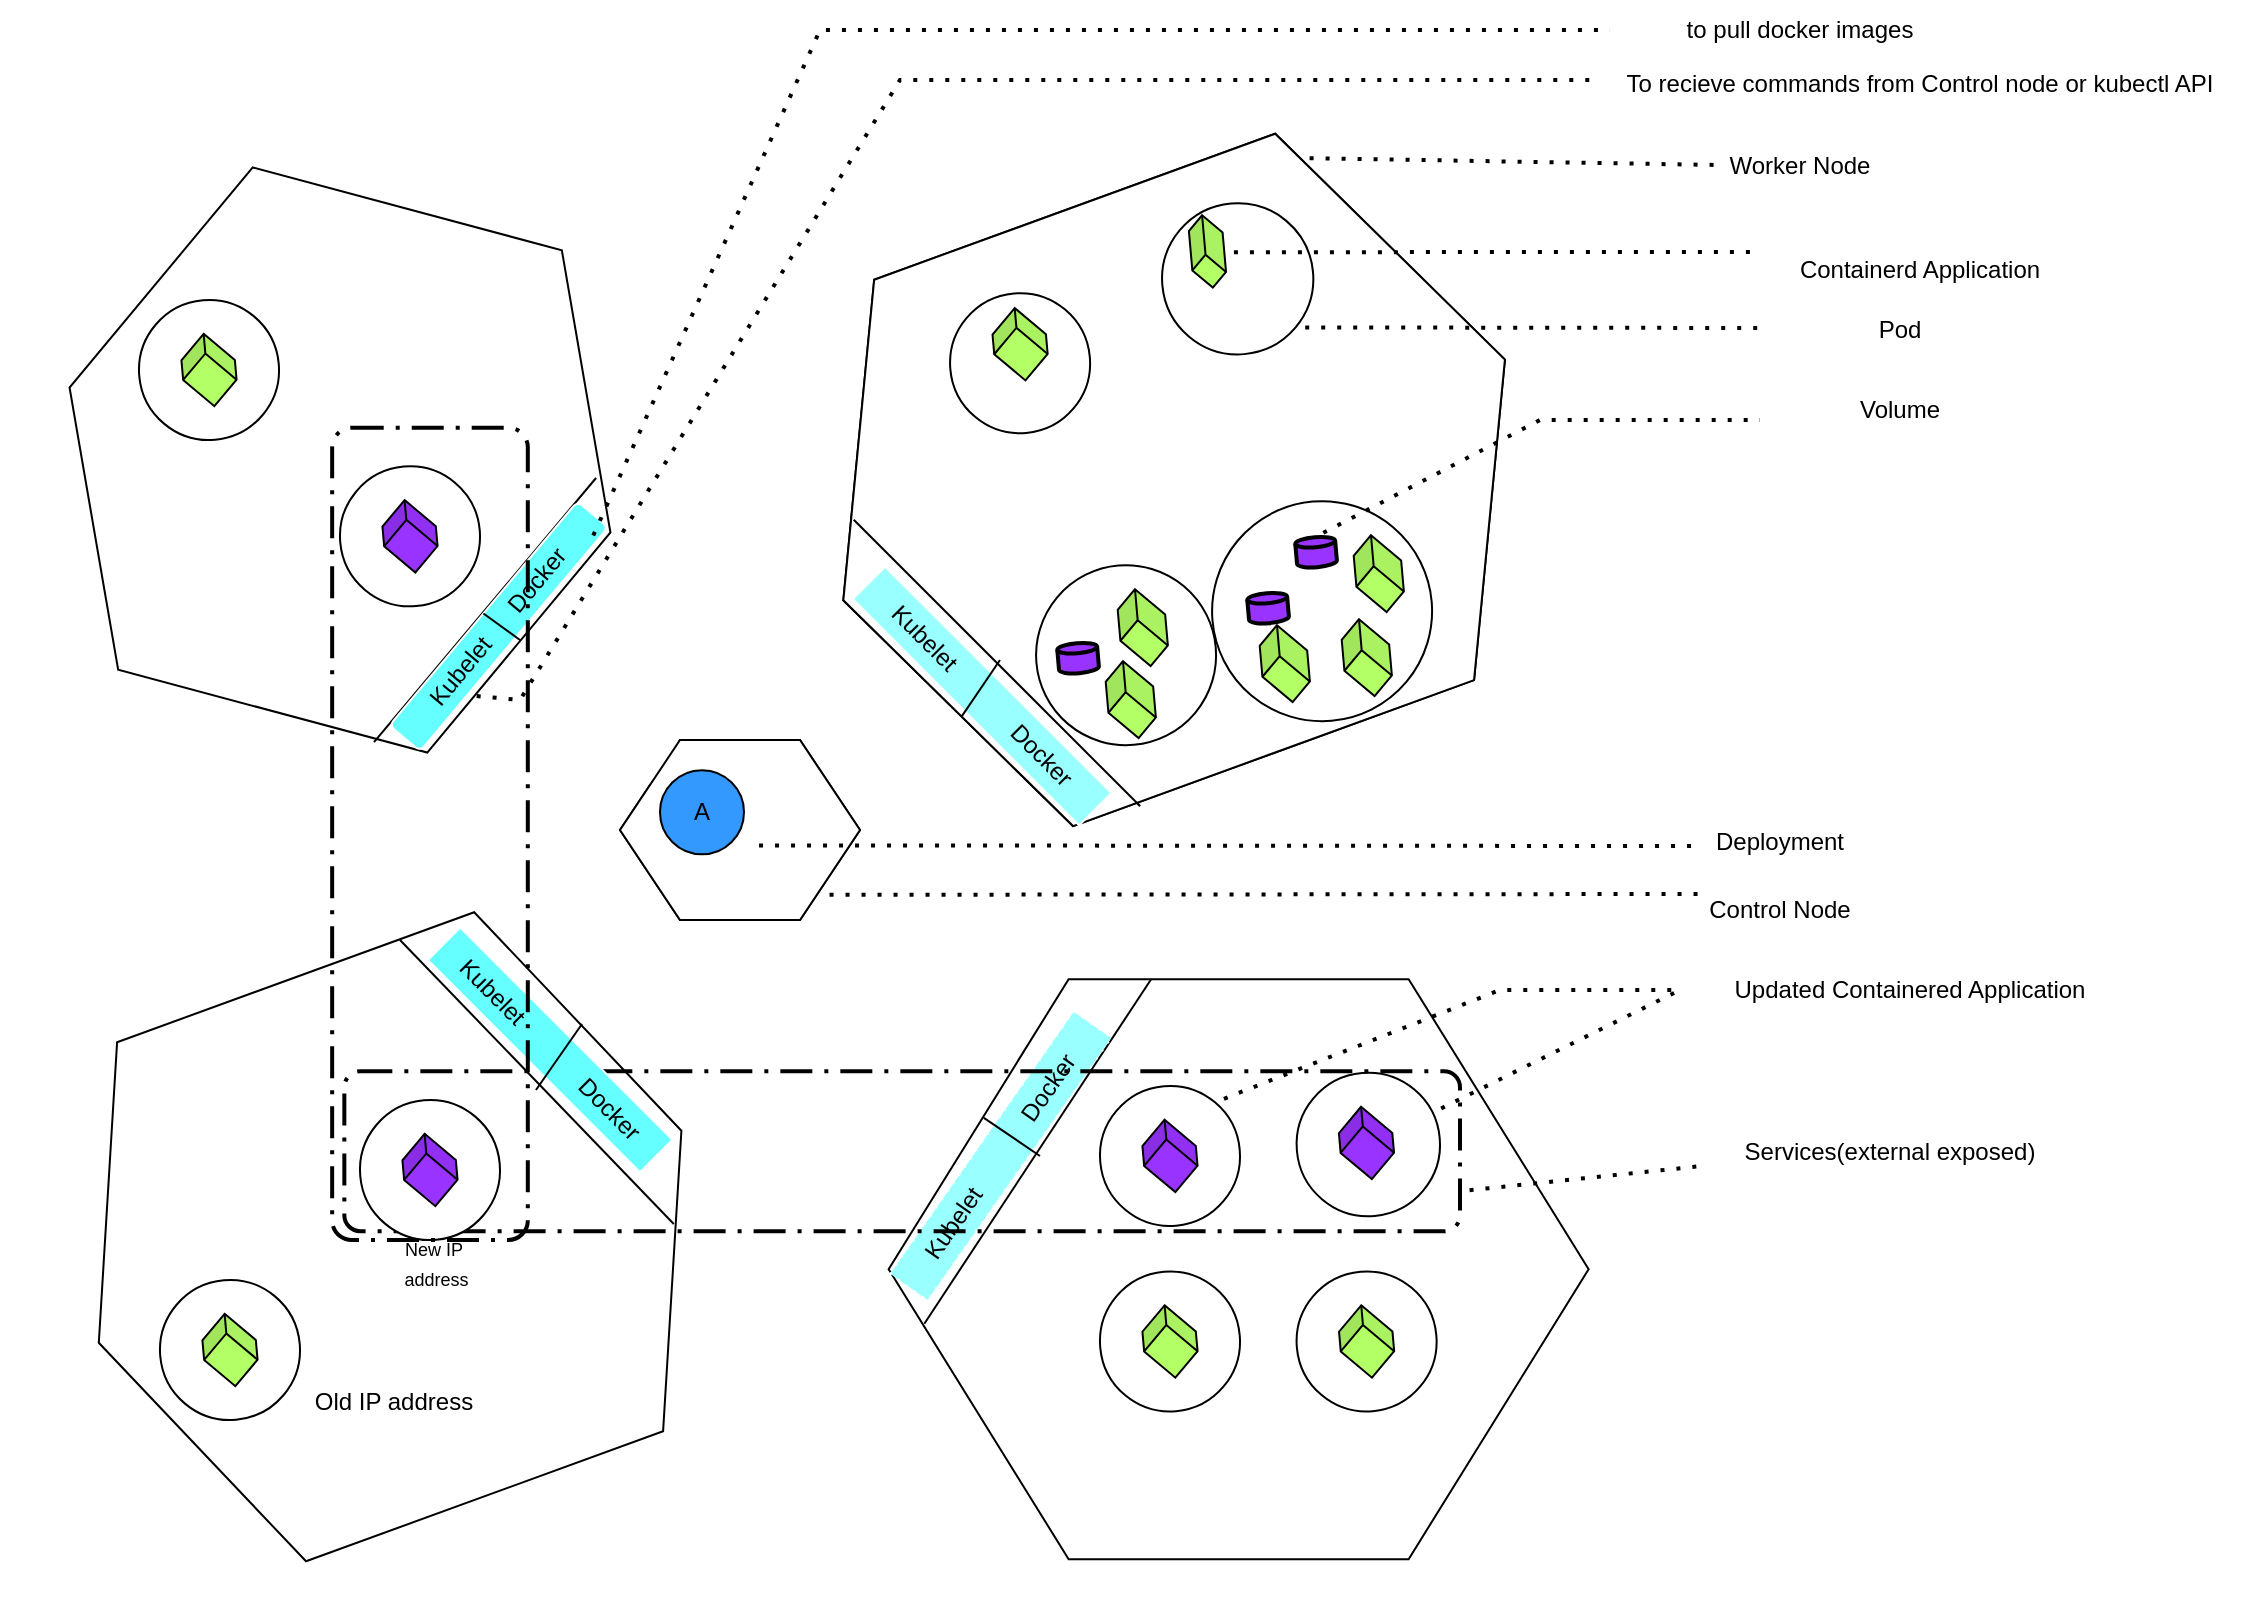 <mxfile version="16.5.1" type="device"><diagram id="cTzKIYt23PCMm0ZDzILH" name="Page-1"><mxGraphModel dx="1579" dy="5499" grid="0" gridSize="10" guides="1" tooltips="1" connect="1" arrows="1" fold="1" page="1" pageScale="1" pageWidth="3300" pageHeight="4681" math="0" shadow="0"><root><mxCell id="0"/><mxCell id="1" parent="0"/><mxCell id="e4mpo_zYFfr2i1W_mbDh-5" value="" style="shape=hexagon;perimeter=hexagonPerimeter2;whiteSpace=wrap;html=1;fixedSize=1;size=30;rotation=0;" parent="1" vertex="1"><mxGeometry x="320" y="310" width="120" height="90" as="geometry"/></mxCell><mxCell id="e4mpo_zYFfr2i1W_mbDh-35" value="" style="group;rotation=-5;" parent="1" vertex="1" connectable="0"><mxGeometry x="389.046" y="-6.403" width="415.28" height="399.003" as="geometry"/></mxCell><mxCell id="e4mpo_zYFfr2i1W_mbDh-2" value="" style="shape=hexagon;perimeter=hexagonPerimeter2;whiteSpace=wrap;html=1;fixedSize=1;size=69.33;rotation=-20;collapsible=1;container=1;" parent="e4mpo_zYFfr2i1W_mbDh-35" vertex="1"><mxGeometry x="32" y="41" width="352.03" height="290.72" as="geometry"><mxRectangle x="393.37" y="77.557" width="50" height="40" as="alternateBounds"/></mxGeometry></mxCell><mxCell id="e4mpo_zYFfr2i1W_mbDh-61" value="D" style="ellipse;whiteSpace=wrap;html=1;aspect=fixed;" parent="e4mpo_zYFfr2i1W_mbDh-35" vertex="1"><mxGeometry x="-10" y="357" width="42" height="42" as="geometry"/></mxCell><mxCell id="e4mpo_zYFfr2i1W_mbDh-106" value="" style="group" parent="e4mpo_zYFfr2i1W_mbDh-35" vertex="1" connectable="0"><mxGeometry x="47.354" y="44.849" width="294.231" height="314.235" as="geometry"/></mxCell><mxCell id="e4mpo_zYFfr2i1W_mbDh-7" value="" style="ellipse;whiteSpace=wrap;html=1;aspect=fixed;rotation=-5;" parent="e4mpo_zYFfr2i1W_mbDh-106" vertex="1"><mxGeometry x="48.646" y="48.151" width="70" height="70" as="geometry"/></mxCell><mxCell id="e4mpo_zYFfr2i1W_mbDh-10" value="" style="ellipse;whiteSpace=wrap;html=1;aspect=fixed;rotation=-5;" parent="e4mpo_zYFfr2i1W_mbDh-106" vertex="1"><mxGeometry x="154.646" y="3.151" width="75.61" height="75.61" as="geometry"/></mxCell><mxCell id="e4mpo_zYFfr2i1W_mbDh-11" value="" style="ellipse;whiteSpace=wrap;html=1;aspect=fixed;rotation=-5;" parent="e4mpo_zYFfr2i1W_mbDh-106" vertex="1"><mxGeometry x="179.646" y="152.151" width="110" height="110" as="geometry"/></mxCell><mxCell id="e4mpo_zYFfr2i1W_mbDh-12" value="" style="ellipse;whiteSpace=wrap;html=1;aspect=fixed;rotation=-5;" parent="e4mpo_zYFfr2i1W_mbDh-106" vertex="1"><mxGeometry x="91.646" y="184.151" width="90" height="90" as="geometry"/></mxCell><mxCell id="e4mpo_zYFfr2i1W_mbDh-17" value="" style="strokeWidth=2;html=1;shape=mxgraph.flowchart.database;whiteSpace=wrap;rotation=-5;" parent="e4mpo_zYFfr2i1W_mbDh-106" vertex="1"><mxGeometry x="102.646" y="223.151" width="20" height="15" as="geometry"/></mxCell><mxCell id="e4mpo_zYFfr2i1W_mbDh-18" value="" style="strokeWidth=2;html=1;shape=mxgraph.flowchart.database;whiteSpace=wrap;rotation=-5;" parent="e4mpo_zYFfr2i1W_mbDh-106" vertex="1"><mxGeometry x="197.646" y="198.151" width="20" height="15" as="geometry"/></mxCell><mxCell id="e4mpo_zYFfr2i1W_mbDh-20" value="" style="shape=cube;whiteSpace=wrap;html=1;boundedLbl=1;backgroundOutline=1;darkOpacity=0.05;darkOpacity2=0.1;size=11;rotation=40;" parent="e4mpo_zYFfr2i1W_mbDh-106" vertex="1"><mxGeometry x="241.646" y="218.151" width="30.7" height="24.43" as="geometry"/></mxCell><mxCell id="e4mpo_zYFfr2i1W_mbDh-21" value="" style="shape=cube;whiteSpace=wrap;html=1;boundedLbl=1;backgroundOutline=1;darkOpacity=0.05;darkOpacity2=0.1;size=11;rotation=40;" parent="e4mpo_zYFfr2i1W_mbDh-106" vertex="1"><mxGeometry x="129.646" y="203.151" width="30.7" height="24.43" as="geometry"/></mxCell><mxCell id="e4mpo_zYFfr2i1W_mbDh-22" value="" style="shape=cube;whiteSpace=wrap;html=1;boundedLbl=1;backgroundOutline=1;darkOpacity=0.05;darkOpacity2=0.1;size=11;rotation=40;" parent="e4mpo_zYFfr2i1W_mbDh-106" vertex="1"><mxGeometry x="247.646" y="176.151" width="30.7" height="24.43" as="geometry"/></mxCell><mxCell id="e4mpo_zYFfr2i1W_mbDh-24" value="" style="shape=cube;whiteSpace=wrap;html=1;boundedLbl=1;backgroundOutline=1;darkOpacity=0.05;darkOpacity2=0.1;size=11;rotation=40;" parent="e4mpo_zYFfr2i1W_mbDh-106" vertex="1"><mxGeometry x="200.646" y="221.151" width="30.7" height="24.43" as="geometry"/></mxCell><mxCell id="e4mpo_zYFfr2i1W_mbDh-25" value="" style="strokeWidth=2;html=1;shape=mxgraph.flowchart.database;whiteSpace=wrap;rotation=-5;" parent="e4mpo_zYFfr2i1W_mbDh-106" vertex="1"><mxGeometry x="221.646" y="170.151" width="20" height="15" as="geometry"/></mxCell><mxCell id="e4mpo_zYFfr2i1W_mbDh-26" value="" style="shape=cube;whiteSpace=wrap;html=1;boundedLbl=1;backgroundOutline=1;darkOpacity=0.05;darkOpacity2=0.1;size=11;rotation=40;" parent="e4mpo_zYFfr2i1W_mbDh-106" vertex="1"><mxGeometry x="123.646" y="239.151" width="30.7" height="24.43" as="geometry"/></mxCell><mxCell id="e4mpo_zYFfr2i1W_mbDh-27" value="" style="shape=cube;whiteSpace=wrap;html=1;boundedLbl=1;backgroundOutline=1;darkOpacity=0.05;darkOpacity2=0.1;size=14;rotation=40;" parent="e4mpo_zYFfr2i1W_mbDh-106" vertex="1"><mxGeometry x="163.646" y="15.151" width="27.38" height="24.26" as="geometry"/></mxCell><mxCell id="e4mpo_zYFfr2i1W_mbDh-29" value="" style="endArrow=none;html=1;rounded=0;entryX=0.053;entryY=0.376;entryDx=0;entryDy=0;entryPerimeter=0;" parent="e4mpo_zYFfr2i1W_mbDh-106" target="e4mpo_zYFfr2i1W_mbDh-2" edge="1"><mxGeometry width="50" height="50" relative="1" as="geometry"><mxPoint x="143.601" y="304.554" as="sourcePoint"/><mxPoint x="-4.354" y="176.151" as="targetPoint"/></mxGeometry></mxCell><mxCell id="e4mpo_zYFfr2i1W_mbDh-59" value="" style="shape=cube;whiteSpace=wrap;html=1;boundedLbl=1;backgroundOutline=1;darkOpacity=0.05;darkOpacity2=0.1;size=7;rotation=40;" parent="e4mpo_zYFfr2i1W_mbDh-106" vertex="1"><mxGeometry x="69.956" y="61.551" width="27.38" height="24.26" as="geometry"/></mxCell><mxCell id="e4mpo_zYFfr2i1W_mbDh-98" value="Kubelet&amp;nbsp; &amp;nbsp; &amp;nbsp; &amp;nbsp; &amp;nbsp; &amp;nbsp; &amp;nbsp;Docker" style="rounded=1;whiteSpace=wrap;html=1;rotation=45;arcSize=0;strokeColor=#FBFFFA;fillColor=#99FFFF;" parent="e4mpo_zYFfr2i1W_mbDh-106" vertex="1"><mxGeometry x="-15.349" y="238.154" width="160" height="22.86" as="geometry"/></mxCell><mxCell id="e4mpo_zYFfr2i1W_mbDh-101" value="" style="endArrow=none;html=1;rounded=0;exitX=0.102;exitY=0.757;exitDx=0;exitDy=0;exitPerimeter=0;" parent="e4mpo_zYFfr2i1W_mbDh-106" source="e4mpo_zYFfr2i1W_mbDh-2" edge="1"><mxGeometry width="50" height="50" relative="1" as="geometry"><mxPoint x="103.601" y="421.554" as="sourcePoint"/><mxPoint x="73.601" y="231.554" as="targetPoint"/></mxGeometry></mxCell><mxCell id="e4mpo_zYFfr2i1W_mbDh-57" value="A" style="ellipse;whiteSpace=wrap;html=1;aspect=fixed;" parent="1" vertex="1"><mxGeometry x="339.996" y="325.117" width="42" height="42" as="geometry"/></mxCell><mxCell id="e4mpo_zYFfr2i1W_mbDh-118" value="" style="group" parent="1" vertex="1" connectable="0"><mxGeometry x="454.32" y="429.6" width="350.0" height="290" as="geometry"/></mxCell><mxCell id="e4mpo_zYFfr2i1W_mbDh-1" value="" style="shape=hexagon;perimeter=hexagonPerimeter2;whiteSpace=wrap;html=1;fixedSize=1;size=90;rotation=0;" parent="e4mpo_zYFfr2i1W_mbDh-118" vertex="1"><mxGeometry width="350" height="290" as="geometry"/></mxCell><mxCell id="e4mpo_zYFfr2i1W_mbDh-71" value="" style="endArrow=none;html=1;rounded=0;exitX=0.051;exitY=0.594;exitDx=0;exitDy=0;exitPerimeter=0;entryX=0.375;entryY=0;entryDx=0;entryDy=0;" parent="e4mpo_zYFfr2i1W_mbDh-118" source="e4mpo_zYFfr2i1W_mbDh-1" target="e4mpo_zYFfr2i1W_mbDh-1" edge="1"><mxGeometry width="50" height="50" relative="1" as="geometry"><mxPoint x="75.68" y="110.4" as="sourcePoint"/><mxPoint x="125.68" y="60.4" as="targetPoint"/></mxGeometry></mxCell><mxCell id="e4mpo_zYFfr2i1W_mbDh-78" value="" style="ellipse;whiteSpace=wrap;html=1;aspect=fixed;rotation=-5;" parent="e4mpo_zYFfr2i1W_mbDh-118" vertex="1"><mxGeometry x="203.986" y="146.137" width="70" height="70" as="geometry"/></mxCell><mxCell id="e4mpo_zYFfr2i1W_mbDh-79" value="" style="shape=cube;whiteSpace=wrap;html=1;boundedLbl=1;backgroundOutline=1;darkOpacity=0.05;darkOpacity2=0.1;size=7;rotation=40;fillColor=#B3FF66;" parent="e4mpo_zYFfr2i1W_mbDh-118" vertex="1"><mxGeometry x="225.296" y="169.007" width="27.38" height="24.26" as="geometry"/></mxCell><mxCell id="e4mpo_zYFfr2i1W_mbDh-80" value="" style="ellipse;whiteSpace=wrap;html=1;aspect=fixed;rotation=-5;" parent="e4mpo_zYFfr2i1W_mbDh-118" vertex="1"><mxGeometry x="105.676" y="146.137" width="70" height="70" as="geometry"/></mxCell><mxCell id="e4mpo_zYFfr2i1W_mbDh-81" value="" style="shape=cube;whiteSpace=wrap;html=1;boundedLbl=1;backgroundOutline=1;darkOpacity=0.05;darkOpacity2=0.1;size=7;rotation=40;fillColor=#B3FF66;" parent="e4mpo_zYFfr2i1W_mbDh-118" vertex="1"><mxGeometry x="126.986" y="169.007" width="27.38" height="24.26" as="geometry"/></mxCell><mxCell id="e4mpo_zYFfr2i1W_mbDh-82" value="Kubelet&amp;nbsp; &amp;nbsp; &amp;nbsp; &amp;nbsp; &amp;nbsp; &amp;nbsp; &amp;nbsp;Docker" style="rounded=1;whiteSpace=wrap;html=1;rotation=-55;arcSize=0;dashed=1;dashPattern=1 4;fillColor=#99FFFF;strokeColor=#F2FFF9;" parent="e4mpo_zYFfr2i1W_mbDh-118" vertex="1"><mxGeometry x="-23.97" y="76.93" width="160" height="22.86" as="geometry"/></mxCell><mxCell id="e4mpo_zYFfr2i1W_mbDh-83" value="" style="endArrow=none;html=1;rounded=0;entryX=0.136;entryY=0.239;entryDx=0;entryDy=0;entryPerimeter=0;" parent="e4mpo_zYFfr2i1W_mbDh-118" target="e4mpo_zYFfr2i1W_mbDh-1" edge="1"><mxGeometry width="50" height="50" relative="1" as="geometry"><mxPoint x="75.68" y="88.4" as="sourcePoint"/><mxPoint x="135.68" y="-19.6" as="targetPoint"/></mxGeometry></mxCell><mxCell id="e4mpo_zYFfr2i1W_mbDh-107" value="" style="ellipse;whiteSpace=wrap;html=1;aspect=fixed;rotation=-5;" parent="e4mpo_zYFfr2i1W_mbDh-118" vertex="1"><mxGeometry x="203.99" y="46.8" width="71.69" height="71.69" as="geometry"/></mxCell><mxCell id="e4mpo_zYFfr2i1W_mbDh-108" value="" style="shape=cube;whiteSpace=wrap;html=1;boundedLbl=1;backgroundOutline=1;darkOpacity=0.05;darkOpacity2=0.1;size=7;rotation=40;fillColor=#9933FF;" parent="e4mpo_zYFfr2i1W_mbDh-118" vertex="1"><mxGeometry x="225.226" y="69.747" width="27.38" height="24.26" as="geometry"/></mxCell><mxCell id="e4mpo_zYFfr2i1W_mbDh-109" value="" style="ellipse;whiteSpace=wrap;html=1;aspect=fixed;rotation=-5;" parent="e4mpo_zYFfr2i1W_mbDh-118" vertex="1"><mxGeometry x="105.68" y="53.36" width="70" height="70" as="geometry"/></mxCell><mxCell id="e4mpo_zYFfr2i1W_mbDh-110" value="" style="shape=cube;whiteSpace=wrap;html=1;boundedLbl=1;backgroundOutline=1;darkOpacity=0.05;darkOpacity2=0.1;size=7;rotation=40;fillColor=#9933FF;" parent="e4mpo_zYFfr2i1W_mbDh-118" vertex="1"><mxGeometry x="126.986" y="76.227" width="27.38" height="24.26" as="geometry"/></mxCell><mxCell id="e4mpo_zYFfr2i1W_mbDh-121" value="" style="group;fillColor=default;" parent="1" vertex="1" connectable="0"><mxGeometry x="11.124" y="8.195" width="337.752" height="323.61" as="geometry"/></mxCell><mxCell id="e4mpo_zYFfr2i1W_mbDh-3" value="" style="shape=hexagon;perimeter=hexagonPerimeter2;whiteSpace=wrap;html=1;fixedSize=1;size=60;rotation=15;" parent="e4mpo_zYFfr2i1W_mbDh-121" vertex="1"><mxGeometry x="28.876" y="31.805" width="280" height="260" as="geometry"/></mxCell><mxCell id="e4mpo_zYFfr2i1W_mbDh-31" value="" style="endArrow=none;html=1;rounded=0;entryX=0.95;entryY=0.406;entryDx=0;entryDy=0;entryPerimeter=0;exitX=0.689;exitY=1.007;exitDx=0;exitDy=0;exitPerimeter=0;" parent="e4mpo_zYFfr2i1W_mbDh-121" source="e4mpo_zYFfr2i1W_mbDh-3" target="e4mpo_zYFfr2i1W_mbDh-3" edge="1"><mxGeometry width="50" height="50" relative="1" as="geometry"><mxPoint x="336.906" y="301.805" as="sourcePoint"/><mxPoint x="228.872" y="163.699" as="targetPoint"/></mxGeometry></mxCell><mxCell id="e4mpo_zYFfr2i1W_mbDh-58" value="" style="ellipse;whiteSpace=wrap;html=1;aspect=fixed;rotation=-5;" parent="e4mpo_zYFfr2i1W_mbDh-121" vertex="1"><mxGeometry x="68.382" y="81.802" width="70" height="70" as="geometry"/></mxCell><mxCell id="e4mpo_zYFfr2i1W_mbDh-13" value="" style="shape=cube;whiteSpace=wrap;html=1;boundedLbl=1;backgroundOutline=1;darkOpacity=0.05;darkOpacity2=0.1;size=7;rotation=40;fillColor=#B3FF66;" parent="e4mpo_zYFfr2i1W_mbDh-121" vertex="1"><mxGeometry x="89.692" y="104.672" width="27.38" height="24.26" as="geometry"/></mxCell><mxCell id="e4mpo_zYFfr2i1W_mbDh-94" value="Kubelet&amp;nbsp; &amp;nbsp;&amp;nbsp; &amp;nbsp;Docker" style="rounded=1;whiteSpace=wrap;html=1;rotation=-50;strokeColor=#FEFFFC;fillColor=#66FFFF;" parent="e4mpo_zYFfr2i1W_mbDh-121" vertex="1"><mxGeometry x="175.166" y="234.955" width="146.18" height="20" as="geometry"/></mxCell><mxCell id="e4mpo_zYFfr2i1W_mbDh-95" value="" style="endArrow=none;html=1;rounded=0;exitX=0.5;exitY=0;exitDx=0;exitDy=0;" parent="e4mpo_zYFfr2i1W_mbDh-121" source="e4mpo_zYFfr2i1W_mbDh-94" edge="1"><mxGeometry width="50" height="50" relative="1" as="geometry"><mxPoint x="288.876" y="-8.195" as="sourcePoint"/><mxPoint x="258.876" y="251.805" as="targetPoint"/></mxGeometry></mxCell><mxCell id="e4mpo_zYFfr2i1W_mbDh-116" value="" style="ellipse;whiteSpace=wrap;html=1;aspect=fixed;rotation=-5;" parent="e4mpo_zYFfr2i1W_mbDh-121" vertex="1"><mxGeometry x="168.872" y="164.952" width="70" height="70" as="geometry"/></mxCell><mxCell id="e4mpo_zYFfr2i1W_mbDh-117" value="" style="shape=cube;whiteSpace=wrap;html=1;boundedLbl=1;backgroundOutline=1;darkOpacity=0.05;darkOpacity2=0.1;size=7;rotation=40;fillColor=#9933FF;" parent="e4mpo_zYFfr2i1W_mbDh-121" vertex="1"><mxGeometry x="190.182" y="187.822" width="27.38" height="24.26" as="geometry"/></mxCell><mxCell id="e4mpo_zYFfr2i1W_mbDh-120" value="" style="group" parent="1" vertex="1" connectable="0"><mxGeometry x="12.168" y="375.605" width="727.832" height="365.551" as="geometry"/></mxCell><mxCell id="e4mpo_zYFfr2i1W_mbDh-4" value="" style="shape=hexagon;perimeter=hexagonPerimeter2;whiteSpace=wrap;html=1;fixedSize=1;size=60;rotation=-20;" parent="e4mpo_zYFfr2i1W_mbDh-120" vertex="1"><mxGeometry x="37.882" y="44.685" width="310" height="276.18" as="geometry"/></mxCell><mxCell id="e4mpo_zYFfr2i1W_mbDh-170" value="" style="rounded=1;arcSize=10;dashed=1;fillColor=none;gradientColor=none;dashPattern=8 3 1 3;strokeWidth=2;" parent="e4mpo_zYFfr2i1W_mbDh-120" vertex="1"><mxGeometry x="170" y="100" width="557.83" height="80" as="geometry"/></mxCell><mxCell id="e4mpo_zYFfr2i1W_mbDh-119" value="" style="group" parent="e4mpo_zYFfr2i1W_mbDh-120" vertex="1" connectable="0"><mxGeometry x="54.96" y="28.25" width="279.037" height="221.929" as="geometry"/></mxCell><mxCell id="e4mpo_zYFfr2i1W_mbDh-30" value="" style="endArrow=none;html=1;rounded=0;exitX=0.937;exitY=0.654;exitDx=0;exitDy=0;exitPerimeter=0;startArrow=none;" parent="e4mpo_zYFfr2i1W_mbDh-119" source="e4mpo_zYFfr2i1W_mbDh-4" edge="1"><mxGeometry width="50" height="50" relative="1" as="geometry"><mxPoint x="262.872" y="146.145" as="sourcePoint"/><mxPoint x="142.872" y="6.145" as="targetPoint"/></mxGeometry></mxCell><mxCell id="e4mpo_zYFfr2i1W_mbDh-76" value="" style="ellipse;whiteSpace=wrap;html=1;aspect=fixed;rotation=-5;" parent="e4mpo_zYFfr2i1W_mbDh-119" vertex="1"><mxGeometry x="22.867" y="176.142" width="70" height="70" as="geometry"/></mxCell><mxCell id="e4mpo_zYFfr2i1W_mbDh-77" value="" style="shape=cube;whiteSpace=wrap;html=1;boundedLbl=1;backgroundOutline=1;darkOpacity=0.05;darkOpacity2=0.1;size=7;rotation=40;fillColor=#B3FF66;" parent="e4mpo_zYFfr2i1W_mbDh-119" vertex="1"><mxGeometry x="44.177" y="199.012" width="27.38" height="24.26" as="geometry"/></mxCell><mxCell id="e4mpo_zYFfr2i1W_mbDh-99" value="Kubelet&amp;nbsp; &amp;nbsp; &amp;nbsp; &amp;nbsp; &amp;nbsp; &amp;nbsp; &amp;nbsp;Docker" style="rounded=1;whiteSpace=wrap;html=1;rotation=45;arcSize=0;strokeColor=#F5FFFE;fillColor=#66FFFF;" parent="e4mpo_zYFfr2i1W_mbDh-119" vertex="1"><mxGeometry x="142.922" y="49.685" width="150" height="22.86" as="geometry"/></mxCell><mxCell id="e4mpo_zYFfr2i1W_mbDh-105" value="" style="endArrow=none;html=1;rounded=0;entryX=0.514;entryY=-0.395;entryDx=0;entryDy=0;entryPerimeter=0;exitX=0.561;exitY=1.338;exitDx=0;exitDy=0;exitPerimeter=0;" parent="e4mpo_zYFfr2i1W_mbDh-119" source="e4mpo_zYFfr2i1W_mbDh-99" target="e4mpo_zYFfr2i1W_mbDh-99" edge="1"><mxGeometry width="50" height="50" relative="1" as="geometry"><mxPoint x="202.872" y="66.145" as="sourcePoint"/><mxPoint x="222.872" y="46.145" as="targetPoint"/></mxGeometry></mxCell><mxCell id="e4mpo_zYFfr2i1W_mbDh-114" value="" style="ellipse;whiteSpace=wrap;html=1;aspect=fixed;rotation=-5;" parent="e4mpo_zYFfr2i1W_mbDh-119" vertex="1"><mxGeometry x="122.867" y="86.142" width="70" height="70" as="geometry"/></mxCell><mxCell id="e4mpo_zYFfr2i1W_mbDh-115" value="" style="shape=cube;whiteSpace=wrap;html=1;boundedLbl=1;backgroundOutline=1;darkOpacity=0.05;darkOpacity2=0.1;size=7;rotation=40;fillColor=#9933FF;" parent="e4mpo_zYFfr2i1W_mbDh-119" vertex="1"><mxGeometry x="144.177" y="109.012" width="27.38" height="24.26" as="geometry"/></mxCell><mxCell id="e4mpo_zYFfr2i1W_mbDh-171" value="" style="rounded=1;arcSize=10;dashed=1;fillColor=none;gradientColor=none;dashPattern=8 3 1 3;strokeWidth=2;" parent="e4mpo_zYFfr2i1W_mbDh-119" vertex="1"><mxGeometry x="108.95" y="-250" width="97.83" height="406.15" as="geometry"/></mxCell><mxCell id="RgOTiw9MIajOV4VTnxNA-5" value="Old IP address" style="text;html=1;strokeColor=none;fillColor=none;align=center;verticalAlign=middle;whiteSpace=wrap;rounded=0;" vertex="1" parent="e4mpo_zYFfr2i1W_mbDh-120"><mxGeometry x="144.482" y="250.175" width="100" height="30" as="geometry"/></mxCell><mxCell id="RgOTiw9MIajOV4VTnxNA-4" value="&lt;font style=&quot;font-size: 9px&quot;&gt;New IP&lt;br&gt;&amp;nbsp;address&lt;/font&gt;" style="text;html=1;strokeColor=none;fillColor=none;align=center;verticalAlign=middle;whiteSpace=wrap;rounded=0;" vertex="1" parent="e4mpo_zYFfr2i1W_mbDh-120"><mxGeometry x="184.482" y="179.995" width="60" height="30" as="geometry"/></mxCell><mxCell id="e4mpo_zYFfr2i1W_mbDh-124" value="" style="group;rotation=-5;" parent="1" vertex="1" connectable="0"><mxGeometry x="389.046" y="-6.403" width="415.28" height="399.003" as="geometry"/></mxCell><mxCell id="e4mpo_zYFfr2i1W_mbDh-125" value="" style="shape=hexagon;perimeter=hexagonPerimeter2;whiteSpace=wrap;html=1;fixedSize=1;size=69.33;rotation=-20;collapsible=1;container=1;" parent="e4mpo_zYFfr2i1W_mbDh-124" vertex="1"><mxGeometry x="32" y="41" width="352.03" height="290.72" as="geometry"><mxRectangle x="393.37" y="77.557" width="50" height="40" as="alternateBounds"/></mxGeometry></mxCell><mxCell id="e4mpo_zYFfr2i1W_mbDh-126" value="D" style="ellipse;whiteSpace=wrap;html=1;aspect=fixed;" parent="e4mpo_zYFfr2i1W_mbDh-124" vertex="1"><mxGeometry x="-10" y="357" width="42" height="42" as="geometry"/></mxCell><mxCell id="e4mpo_zYFfr2i1W_mbDh-127" value="" style="group" parent="e4mpo_zYFfr2i1W_mbDh-124" vertex="1" connectable="0"><mxGeometry x="47.354" y="44.849" width="294.231" height="314.235" as="geometry"/></mxCell><mxCell id="e4mpo_zYFfr2i1W_mbDh-128" value="" style="ellipse;whiteSpace=wrap;html=1;aspect=fixed;rotation=-5;" parent="e4mpo_zYFfr2i1W_mbDh-127" vertex="1"><mxGeometry x="48.646" y="48.151" width="70" height="70" as="geometry"/></mxCell><mxCell id="e4mpo_zYFfr2i1W_mbDh-129" value="" style="ellipse;whiteSpace=wrap;html=1;aspect=fixed;rotation=-5;" parent="e4mpo_zYFfr2i1W_mbDh-127" vertex="1"><mxGeometry x="154.646" y="3.151" width="75.61" height="75.61" as="geometry"/></mxCell><mxCell id="e4mpo_zYFfr2i1W_mbDh-130" value="" style="ellipse;whiteSpace=wrap;html=1;aspect=fixed;rotation=-5;" parent="e4mpo_zYFfr2i1W_mbDh-127" vertex="1"><mxGeometry x="179.646" y="152.151" width="110" height="110" as="geometry"/></mxCell><mxCell id="e4mpo_zYFfr2i1W_mbDh-131" value="" style="ellipse;whiteSpace=wrap;html=1;aspect=fixed;rotation=-5;" parent="e4mpo_zYFfr2i1W_mbDh-127" vertex="1"><mxGeometry x="91.646" y="184.151" width="90" height="90" as="geometry"/></mxCell><mxCell id="e4mpo_zYFfr2i1W_mbDh-132" value="" style="strokeWidth=2;html=1;shape=mxgraph.flowchart.database;whiteSpace=wrap;rotation=-5;fillColor=#9933FF;" parent="e4mpo_zYFfr2i1W_mbDh-127" vertex="1"><mxGeometry x="102.646" y="223.151" width="20" height="15" as="geometry"/></mxCell><mxCell id="e4mpo_zYFfr2i1W_mbDh-133" value="" style="strokeWidth=2;html=1;shape=mxgraph.flowchart.database;whiteSpace=wrap;rotation=-5;fillColor=#9933FF;" parent="e4mpo_zYFfr2i1W_mbDh-127" vertex="1"><mxGeometry x="197.646" y="198.151" width="20" height="15" as="geometry"/></mxCell><mxCell id="e4mpo_zYFfr2i1W_mbDh-134" value="" style="shape=cube;whiteSpace=wrap;html=1;boundedLbl=1;backgroundOutline=1;darkOpacity=0.05;darkOpacity2=0.1;size=11;rotation=40;fillColor=#B3FF66;" parent="e4mpo_zYFfr2i1W_mbDh-127" vertex="1"><mxGeometry x="241.646" y="218.151" width="30.7" height="24.43" as="geometry"/></mxCell><mxCell id="e4mpo_zYFfr2i1W_mbDh-135" value="" style="shape=cube;whiteSpace=wrap;html=1;boundedLbl=1;backgroundOutline=1;darkOpacity=0.05;darkOpacity2=0.1;size=11;rotation=40;fillColor=#B3FF66;" parent="e4mpo_zYFfr2i1W_mbDh-127" vertex="1"><mxGeometry x="129.646" y="203.151" width="30.7" height="24.43" as="geometry"/></mxCell><mxCell id="e4mpo_zYFfr2i1W_mbDh-136" value="" style="shape=cube;whiteSpace=wrap;html=1;boundedLbl=1;backgroundOutline=1;darkOpacity=0.05;darkOpacity2=0.1;size=11;rotation=40;fillColor=#B3FF66;" parent="e4mpo_zYFfr2i1W_mbDh-127" vertex="1"><mxGeometry x="247.646" y="176.151" width="30.7" height="24.43" as="geometry"/></mxCell><mxCell id="e4mpo_zYFfr2i1W_mbDh-137" value="" style="shape=cube;whiteSpace=wrap;html=1;boundedLbl=1;backgroundOutline=1;darkOpacity=0.05;darkOpacity2=0.1;size=11;rotation=40;fillColor=#B3FF66;" parent="e4mpo_zYFfr2i1W_mbDh-127" vertex="1"><mxGeometry x="200.646" y="221.151" width="30.7" height="24.43" as="geometry"/></mxCell><mxCell id="e4mpo_zYFfr2i1W_mbDh-138" value="" style="strokeWidth=2;html=1;shape=mxgraph.flowchart.database;whiteSpace=wrap;rotation=-5;fillColor=#9933FF;" parent="e4mpo_zYFfr2i1W_mbDh-127" vertex="1"><mxGeometry x="221.646" y="170.151" width="20" height="15" as="geometry"/></mxCell><mxCell id="e4mpo_zYFfr2i1W_mbDh-139" value="" style="shape=cube;whiteSpace=wrap;html=1;boundedLbl=1;backgroundOutline=1;darkOpacity=0.05;darkOpacity2=0.1;size=11;rotation=40;fillColor=#B3FF66;" parent="e4mpo_zYFfr2i1W_mbDh-127" vertex="1"><mxGeometry x="123.646" y="239.151" width="30.7" height="24.43" as="geometry"/></mxCell><mxCell id="e4mpo_zYFfr2i1W_mbDh-140" value="" style="shape=cube;whiteSpace=wrap;html=1;boundedLbl=1;backgroundOutline=1;darkOpacity=0.05;darkOpacity2=0.1;size=14;rotation=40;fillColor=#B3FF66;" parent="e4mpo_zYFfr2i1W_mbDh-127" vertex="1"><mxGeometry x="163.646" y="15.151" width="27.38" height="24.26" as="geometry"/></mxCell><mxCell id="e4mpo_zYFfr2i1W_mbDh-141" value="" style="endArrow=none;html=1;rounded=0;entryX=0.053;entryY=0.376;entryDx=0;entryDy=0;entryPerimeter=0;" parent="e4mpo_zYFfr2i1W_mbDh-127" target="e4mpo_zYFfr2i1W_mbDh-125" edge="1"><mxGeometry width="50" height="50" relative="1" as="geometry"><mxPoint x="143.601" y="304.554" as="sourcePoint"/><mxPoint x="-4.354" y="176.151" as="targetPoint"/></mxGeometry></mxCell><mxCell id="e4mpo_zYFfr2i1W_mbDh-142" value="" style="shape=cube;whiteSpace=wrap;html=1;boundedLbl=1;backgroundOutline=1;darkOpacity=0.05;darkOpacity2=0.1;size=7;rotation=40;fillColor=#B3FF66;" parent="e4mpo_zYFfr2i1W_mbDh-127" vertex="1"><mxGeometry x="69.956" y="61.551" width="27.38" height="24.26" as="geometry"/></mxCell><mxCell id="e4mpo_zYFfr2i1W_mbDh-143" value="Kubelet&amp;nbsp; &amp;nbsp; &amp;nbsp; &amp;nbsp; &amp;nbsp; &amp;nbsp; &amp;nbsp;Docker" style="rounded=1;whiteSpace=wrap;html=1;rotation=45;arcSize=0;strokeColor=#FBFFFA;fillColor=#99FFFF;" parent="e4mpo_zYFfr2i1W_mbDh-127" vertex="1"><mxGeometry x="-15.349" y="238.154" width="160" height="22.86" as="geometry"/></mxCell><mxCell id="e4mpo_zYFfr2i1W_mbDh-144" value="" style="endArrow=none;html=1;rounded=0;exitX=0.102;exitY=0.757;exitDx=0;exitDy=0;exitPerimeter=0;" parent="e4mpo_zYFfr2i1W_mbDh-127" source="e4mpo_zYFfr2i1W_mbDh-125" edge="1"><mxGeometry width="50" height="50" relative="1" as="geometry"><mxPoint x="103.601" y="421.554" as="sourcePoint"/><mxPoint x="73.601" y="231.554" as="targetPoint"/></mxGeometry></mxCell><mxCell id="e4mpo_zYFfr2i1W_mbDh-145" value="" style="group" parent="1" vertex="1" connectable="0"><mxGeometry x="320" y="310" width="120" height="90" as="geometry"/></mxCell><mxCell id="e4mpo_zYFfr2i1W_mbDh-122" value="" style="shape=hexagon;perimeter=hexagonPerimeter2;whiteSpace=wrap;html=1;fixedSize=1;size=30;rotation=0;" parent="e4mpo_zYFfr2i1W_mbDh-145" vertex="1"><mxGeometry width="120" height="90" as="geometry"/></mxCell><mxCell id="e4mpo_zYFfr2i1W_mbDh-123" value="A" style="ellipse;whiteSpace=wrap;html=1;aspect=fixed;fillColor=#3399FF;" parent="e4mpo_zYFfr2i1W_mbDh-145" vertex="1"><mxGeometry x="19.996" y="15.117" width="42" height="42" as="geometry"/></mxCell><mxCell id="e4mpo_zYFfr2i1W_mbDh-147" value="" style="endArrow=none;dashed=1;html=1;dashPattern=1 3;strokeWidth=2;rounded=0;flowAnimation=1;" parent="1" target="e4mpo_zYFfr2i1W_mbDh-148" edge="1"><mxGeometry width="50" height="50" relative="1" as="geometry"><mxPoint x="660" y="19" as="sourcePoint"/><mxPoint x="930" y="19" as="targetPoint"/></mxGeometry></mxCell><mxCell id="e4mpo_zYFfr2i1W_mbDh-148" value="Worker Node" style="text;html=1;strokeColor=none;fillColor=none;align=center;verticalAlign=middle;whiteSpace=wrap;rounded=0;" parent="1" vertex="1"><mxGeometry x="870" y="8.19" width="80" height="30" as="geometry"/></mxCell><mxCell id="e4mpo_zYFfr2i1W_mbDh-149" value="" style="endArrow=none;dashed=1;html=1;dashPattern=1 3;strokeWidth=2;rounded=0;exitX=0;exitY=0;exitDx=20.38;exitDy=7;exitPerimeter=0;flowAnimation=1;" parent="1" source="e4mpo_zYFfr2i1W_mbDh-140" edge="1"><mxGeometry width="50" height="50" relative="1" as="geometry"><mxPoint x="670" y="29.0" as="sourcePoint"/><mxPoint x="890" y="66" as="targetPoint"/></mxGeometry></mxCell><mxCell id="e4mpo_zYFfr2i1W_mbDh-150" value="Pod" style="text;html=1;strokeColor=none;fillColor=none;align=center;verticalAlign=middle;whiteSpace=wrap;rounded=0;" parent="1" vertex="1"><mxGeometry x="890" y="90" width="140" height="30" as="geometry"/></mxCell><mxCell id="e4mpo_zYFfr2i1W_mbDh-151" value="" style="endArrow=none;dashed=1;html=1;dashPattern=1 3;strokeWidth=2;rounded=0;exitX=1;exitY=1;exitDx=0;exitDy=0;flowAnimation=1;" parent="1" source="e4mpo_zYFfr2i1W_mbDh-129" edge="1"><mxGeometry width="50" height="50" relative="1" as="geometry"><mxPoint x="632.158" y="76.097" as="sourcePoint"/><mxPoint x="890" y="104" as="targetPoint"/></mxGeometry></mxCell><mxCell id="e4mpo_zYFfr2i1W_mbDh-152" value="Containerd Application" style="text;html=1;strokeColor=none;fillColor=none;align=center;verticalAlign=middle;whiteSpace=wrap;rounded=0;" parent="1" vertex="1"><mxGeometry x="900" y="60" width="140" height="30" as="geometry"/></mxCell><mxCell id="e4mpo_zYFfr2i1W_mbDh-153" value="" style="endArrow=none;dashed=1;html=1;dashPattern=1 3;strokeWidth=2;rounded=0;exitX=0.5;exitY=0;exitDx=0;exitDy=0;exitPerimeter=0;flowAnimation=1;" parent="1" source="e4mpo_zYFfr2i1W_mbDh-138" edge="1"><mxGeometry width="50" height="50" relative="1" as="geometry"><mxPoint x="667.811" y="113.703" as="sourcePoint"/><mxPoint x="890" y="150" as="targetPoint"/><Array as="points"><mxPoint x="780" y="150"/></Array></mxGeometry></mxCell><mxCell id="e4mpo_zYFfr2i1W_mbDh-154" value="Volume" style="text;html=1;strokeColor=none;fillColor=none;align=center;verticalAlign=middle;whiteSpace=wrap;rounded=0;" parent="1" vertex="1"><mxGeometry x="890" y="130" width="140" height="30" as="geometry"/></mxCell><mxCell id="e4mpo_zYFfr2i1W_mbDh-155" value="" style="endArrow=none;dashed=1;html=1;dashPattern=1 3;strokeWidth=2;rounded=0;exitX=0.833;exitY=0.86;exitDx=0;exitDy=0;exitPerimeter=0;flowAnimation=1;" parent="1" source="e4mpo_zYFfr2i1W_mbDh-122" edge="1"><mxGeometry width="50" height="50" relative="1" as="geometry"><mxPoint x="667.811" y="113.703" as="sourcePoint"/><mxPoint x="860" y="387" as="targetPoint"/></mxGeometry></mxCell><mxCell id="e4mpo_zYFfr2i1W_mbDh-156" value="Updated Containered Application" style="text;html=1;strokeColor=none;fillColor=none;align=center;verticalAlign=middle;whiteSpace=wrap;rounded=0;" parent="1" vertex="1"><mxGeometry x="850" y="420" width="230" height="30" as="geometry"/></mxCell><mxCell id="e4mpo_zYFfr2i1W_mbDh-157" value="" style="endArrow=none;dashed=1;html=1;dashPattern=1 3;strokeWidth=2;rounded=0;exitX=1.065;exitY=0.895;exitDx=0;exitDy=0;exitPerimeter=0;flowAnimation=1;" parent="1" source="e4mpo_zYFfr2i1W_mbDh-123" edge="1"><mxGeometry width="50" height="50" relative="1" as="geometry"><mxPoint x="429.96" y="397.4" as="sourcePoint"/><mxPoint x="860" y="363" as="targetPoint"/></mxGeometry></mxCell><mxCell id="e4mpo_zYFfr2i1W_mbDh-158" value="Deployment" style="text;html=1;strokeColor=none;fillColor=none;align=center;verticalAlign=middle;whiteSpace=wrap;rounded=0;" parent="1" vertex="1"><mxGeometry x="860" y="345.6" width="80" height="30" as="geometry"/></mxCell><mxCell id="e4mpo_zYFfr2i1W_mbDh-159" value="" style="endArrow=none;dashed=1;html=1;dashPattern=1 3;strokeWidth=2;rounded=0;entryX=0;entryY=0.5;entryDx=0;entryDy=0;flowAnimation=1;" parent="1" source="e4mpo_zYFfr2i1W_mbDh-107" target="e4mpo_zYFfr2i1W_mbDh-156" edge="1"><mxGeometry width="50" height="50" relative="1" as="geometry"><mxPoint x="429.96" y="397.4" as="sourcePoint"/><mxPoint x="850" y="420" as="targetPoint"/></mxGeometry></mxCell><mxCell id="e4mpo_zYFfr2i1W_mbDh-160" value="Control Node" style="text;html=1;strokeColor=none;fillColor=none;align=center;verticalAlign=middle;whiteSpace=wrap;rounded=0;" parent="1" vertex="1"><mxGeometry x="860" y="380" width="80" height="30" as="geometry"/></mxCell><mxCell id="e4mpo_zYFfr2i1W_mbDh-161" value="" style="endArrow=none;dashed=1;html=1;dashPattern=1 3;strokeWidth=2;rounded=0;exitX=1;exitY=0;exitDx=0;exitDy=0;entryX=0;entryY=0.5;entryDx=0;entryDy=0;flowAnimation=1;" parent="1" source="e4mpo_zYFfr2i1W_mbDh-109" target="e4mpo_zYFfr2i1W_mbDh-156" edge="1"><mxGeometry width="50" height="50" relative="1" as="geometry"><mxPoint x="736.331" y="506.448" as="sourcePoint"/><mxPoint x="780" y="430" as="targetPoint"/><Array as="points"><mxPoint x="760" y="435"/></Array></mxGeometry></mxCell><mxCell id="e4mpo_zYFfr2i1W_mbDh-162" value="" style="endArrow=none;dashed=1;html=1;dashPattern=1 3;strokeWidth=2;rounded=0;exitX=0.914;exitY=0.917;exitDx=0;exitDy=0;exitPerimeter=0;entryX=0;entryY=0.5;entryDx=0;entryDy=0;flowAnimation=1;" parent="1" source="e4mpo_zYFfr2i1W_mbDh-94" target="e4mpo_zYFfr2i1W_mbDh-163" edge="1"><mxGeometry width="50" height="50" relative="1" as="geometry"><mxPoint x="394.726" y="372.707" as="sourcePoint"/><mxPoint x="400" y="-20" as="targetPoint"/><Array as="points"><mxPoint x="420" y="-45"/><mxPoint x="540" y="-45"/></Array></mxGeometry></mxCell><mxCell id="e4mpo_zYFfr2i1W_mbDh-163" value="to pull docker images" style="text;html=1;strokeColor=none;fillColor=none;align=center;verticalAlign=middle;whiteSpace=wrap;rounded=0;" parent="1" vertex="1"><mxGeometry x="815" y="-60" width="190" height="30" as="geometry"/></mxCell><mxCell id="e4mpo_zYFfr2i1W_mbDh-165" value="" style="endArrow=none;dashed=1;html=1;dashPattern=1 3;strokeWidth=2;rounded=0;exitX=0.25;exitY=1;exitDx=0;exitDy=0;flowAnimation=1;" parent="1" source="e4mpo_zYFfr2i1W_mbDh-94" edge="1"><mxGeometry width="50" height="50" relative="1" as="geometry"><mxPoint x="250" y="371.12" as="sourcePoint"/><mxPoint x="810" y="-20" as="targetPoint"/><Array as="points"><mxPoint x="270" y="290"/><mxPoint x="460" y="-20"/></Array></mxGeometry></mxCell><mxCell id="e4mpo_zYFfr2i1W_mbDh-166" value="To recieve commands from Control node or kubectl API" style="text;html=1;strokeColor=none;fillColor=none;align=center;verticalAlign=middle;whiteSpace=wrap;rounded=0;" parent="1" vertex="1"><mxGeometry x="810" y="-36.4" width="320" height="36.4" as="geometry"/></mxCell><mxCell id="RgOTiw9MIajOV4VTnxNA-1" value="Services(external exposed)" style="text;html=1;strokeColor=none;fillColor=none;align=center;verticalAlign=middle;whiteSpace=wrap;rounded=0;" vertex="1" parent="1"><mxGeometry x="860" y="500.6" width="190" height="30" as="geometry"/></mxCell><mxCell id="RgOTiw9MIajOV4VTnxNA-2" value="" style="endArrow=none;dashed=1;html=1;dashPattern=1 3;strokeWidth=2;rounded=0;exitX=1;exitY=0.75;exitDx=0;exitDy=0;entryX=0;entryY=0.75;entryDx=0;entryDy=0;flowAnimation=1;" edge="1" parent="1" source="e4mpo_zYFfr2i1W_mbDh-170" target="RgOTiw9MIajOV4VTnxNA-1"><mxGeometry width="50" height="50" relative="1" as="geometry"><mxPoint x="800" y="700.4" as="sourcePoint"/><mxPoint x="1240.04" y="700" as="targetPoint"/></mxGeometry></mxCell></root></mxGraphModel></diagram></mxfile>